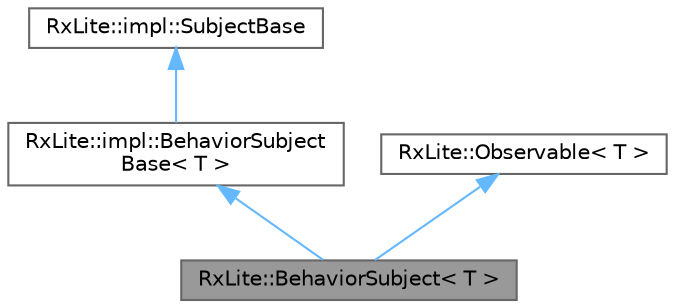 digraph "RxLite::BehaviorSubject&lt; T &gt;"
{
 // LATEX_PDF_SIZE
  bgcolor="transparent";
  edge [fontname=Helvetica,fontsize=10,labelfontname=Helvetica,labelfontsize=10];
  node [fontname=Helvetica,fontsize=10,shape=box,height=0.2,width=0.4];
  Node1 [id="Node000001",label="RxLite::BehaviorSubject\< T \>",height=0.2,width=0.4,color="gray40", fillcolor="grey60", style="filled", fontcolor="black",tooltip="A special type of Subject that replays the last emitted value to new subscribers."];
  Node2 -> Node1 [id="edge1_Node000001_Node000002",dir="back",color="steelblue1",style="solid",tooltip=" "];
  Node2 [id="Node000002",label="RxLite::impl::BehaviorSubject\lBase\< T \>",height=0.2,width=0.4,color="gray40", fillcolor="white", style="filled",URL="$classRxLite_1_1impl_1_1BehaviorSubjectBase.html",tooltip=" "];
  Node3 -> Node2 [id="edge2_Node000002_Node000003",dir="back",color="steelblue1",style="solid",tooltip=" "];
  Node3 [id="Node000003",label="RxLite::impl::SubjectBase",height=0.2,width=0.4,color="gray40", fillcolor="white", style="filled",URL="$classRxLite_1_1impl_1_1SubjectBase.html",tooltip=" "];
  Node4 -> Node1 [id="edge3_Node000001_Node000004",dir="back",color="steelblue1",style="solid",tooltip=" "];
  Node4 [id="Node000004",label="RxLite::Observable\< T \>",height=0.2,width=0.4,color="gray40", fillcolor="white", style="filled",URL="$classRxLite_1_1Observable.html",tooltip="Represents a sequence of values over time."];
}
